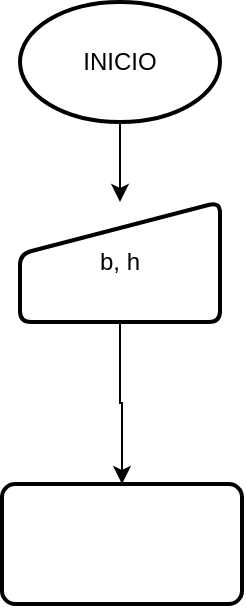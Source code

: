 <mxfile version="20.8.3" type="github">
  <diagram id="Zo5lMadavMAMMS1Vv8Pm" name="Page-1">
    <mxGraphModel dx="880" dy="1613" grid="1" gridSize="10" guides="1" tooltips="1" connect="1" arrows="1" fold="1" page="1" pageScale="1" pageWidth="827" pageHeight="1169" math="0" shadow="0">
      <root>
        <mxCell id="0" />
        <mxCell id="1" parent="0" />
        <mxCell id="WmKhJzYeK24KwL5hWNiz-5" value="" style="edgeStyle=orthogonalEdgeStyle;rounded=0;orthogonalLoop=1;jettySize=auto;html=1;" parent="1" source="WmKhJzYeK24KwL5hWNiz-1" target="WmKhJzYeK24KwL5hWNiz-4" edge="1">
          <mxGeometry relative="1" as="geometry" />
        </mxCell>
        <mxCell id="WmKhJzYeK24KwL5hWNiz-1" value="INICIO" style="strokeWidth=2;html=1;shape=mxgraph.flowchart.start_1;whiteSpace=wrap;" parent="1" vertex="1">
          <mxGeometry x="364" width="100" height="60" as="geometry" />
        </mxCell>
        <mxCell id="WmKhJzYeK24KwL5hWNiz-7" value="" style="edgeStyle=orthogonalEdgeStyle;rounded=0;orthogonalLoop=1;jettySize=auto;html=1;" parent="1" source="WmKhJzYeK24KwL5hWNiz-4" target="WmKhJzYeK24KwL5hWNiz-6" edge="1">
          <mxGeometry relative="1" as="geometry" />
        </mxCell>
        <mxCell id="WmKhJzYeK24KwL5hWNiz-4" value="b, h" style="html=1;strokeWidth=2;shape=manualInput;whiteSpace=wrap;rounded=1;size=26;arcSize=11;" parent="1" vertex="1">
          <mxGeometry x="364" y="100" width="100" height="60" as="geometry" />
        </mxCell>
        <mxCell id="WmKhJzYeK24KwL5hWNiz-6" value="" style="whiteSpace=wrap;html=1;strokeWidth=2;rounded=1;arcSize=11;" parent="1" vertex="1">
          <mxGeometry x="355" y="241" width="120" height="60" as="geometry" />
        </mxCell>
      </root>
    </mxGraphModel>
  </diagram>
</mxfile>
